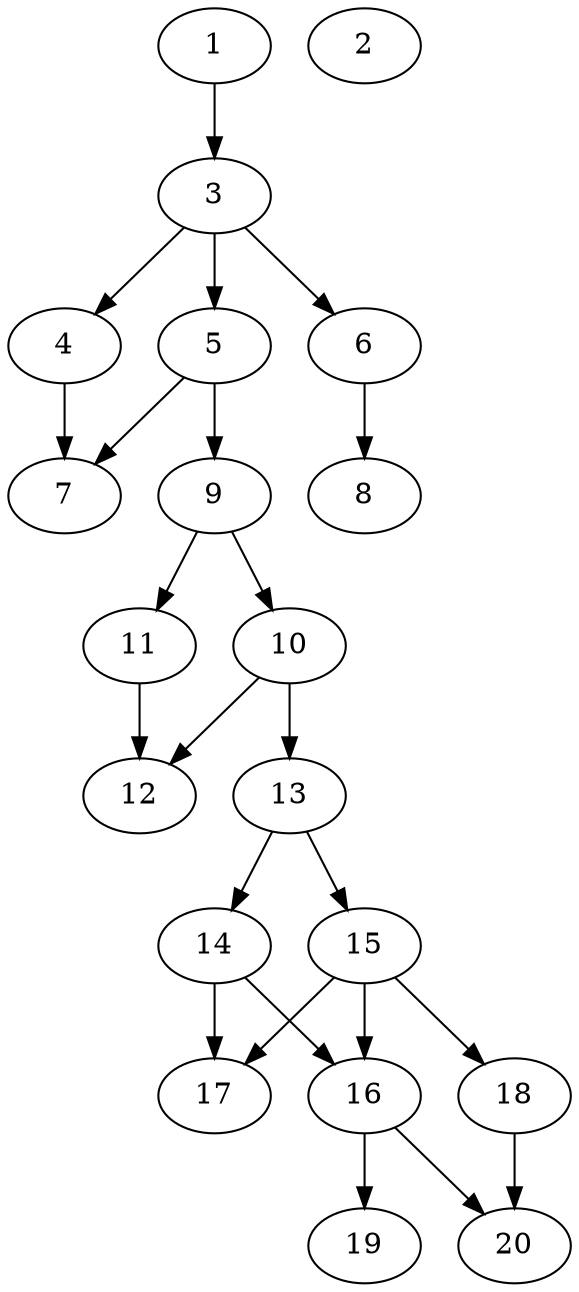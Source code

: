 // DAG automatically generated by daggen at Sat Jul 27 15:35:52 2019
// ./daggen --dot -n 20 --ccr 0.5 --fat 0.4 --regular 0.5 --density 0.6 --mindata 5242880 --maxdata 52428800 
digraph G {
  1 [size="60682240", alpha="0.19", expect_size="30341120"] 
  1 -> 3 [size ="30341120"]
  2 [size="47720448", alpha="0.01", expect_size="23860224"] 
  3 [size="29884416", alpha="0.09", expect_size="14942208"] 
  3 -> 4 [size ="14942208"]
  3 -> 5 [size ="14942208"]
  3 -> 6 [size ="14942208"]
  4 [size="100106240", alpha="0.18", expect_size="50053120"] 
  4 -> 7 [size ="50053120"]
  5 [size="37705728", alpha="0.08", expect_size="18852864"] 
  5 -> 7 [size ="18852864"]
  5 -> 9 [size ="18852864"]
  6 [size="41701376", alpha="0.02", expect_size="20850688"] 
  6 -> 8 [size ="20850688"]
  7 [size="54550528", alpha="0.03", expect_size="27275264"] 
  8 [size="99004416", alpha="0.04", expect_size="49502208"] 
  9 [size="57221120", alpha="0.13", expect_size="28610560"] 
  9 -> 10 [size ="28610560"]
  9 -> 11 [size ="28610560"]
  10 [size="99231744", alpha="0.03", expect_size="49615872"] 
  10 -> 12 [size ="49615872"]
  10 -> 13 [size ="49615872"]
  11 [size="39589888", alpha="0.17", expect_size="19794944"] 
  11 -> 12 [size ="19794944"]
  12 [size="36347904", alpha="0.08", expect_size="18173952"] 
  13 [size="40964096", alpha="0.12", expect_size="20482048"] 
  13 -> 14 [size ="20482048"]
  13 -> 15 [size ="20482048"]
  14 [size="83994624", alpha="0.10", expect_size="41997312"] 
  14 -> 16 [size ="41997312"]
  14 -> 17 [size ="41997312"]
  15 [size="74283008", alpha="0.05", expect_size="37141504"] 
  15 -> 16 [size ="37141504"]
  15 -> 17 [size ="37141504"]
  15 -> 18 [size ="37141504"]
  16 [size="17809408", alpha="0.04", expect_size="8904704"] 
  16 -> 19 [size ="8904704"]
  16 -> 20 [size ="8904704"]
  17 [size="29407232", alpha="0.10", expect_size="14703616"] 
  18 [size="42313728", alpha="0.19", expect_size="21156864"] 
  18 -> 20 [size ="21156864"]
  19 [size="61956096", alpha="0.19", expect_size="30978048"] 
  20 [size="26832896", alpha="0.05", expect_size="13416448"] 
}
